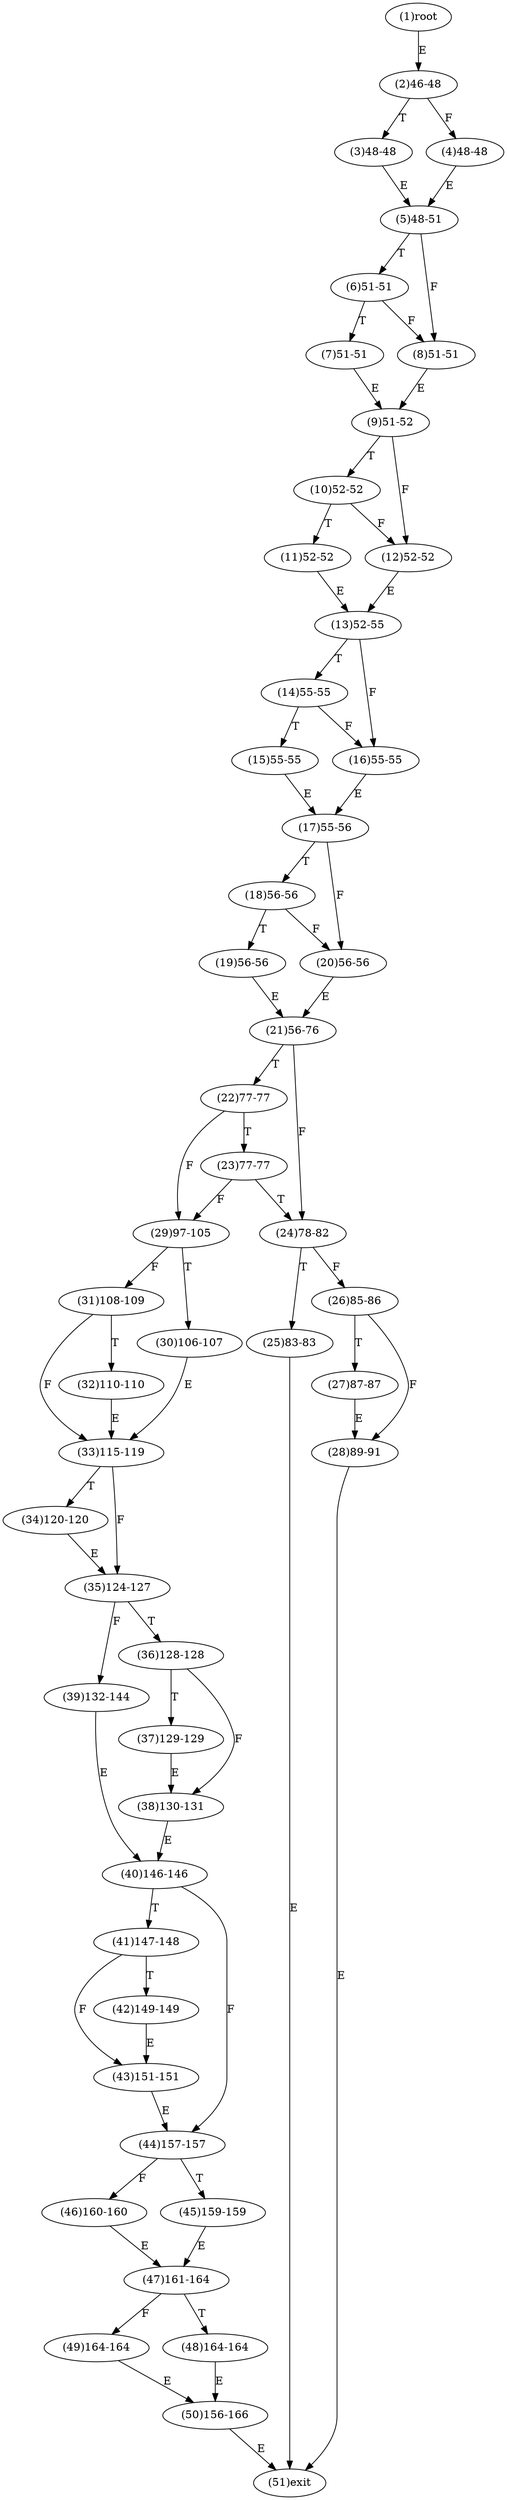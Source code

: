 digraph "" { 
1[ label="(1)root"];
2[ label="(2)46-48"];
3[ label="(3)48-48"];
4[ label="(4)48-48"];
5[ label="(5)48-51"];
6[ label="(6)51-51"];
7[ label="(7)51-51"];
8[ label="(8)51-51"];
9[ label="(9)51-52"];
10[ label="(10)52-52"];
11[ label="(11)52-52"];
12[ label="(12)52-52"];
13[ label="(13)52-55"];
14[ label="(14)55-55"];
15[ label="(15)55-55"];
17[ label="(17)55-56"];
16[ label="(16)55-55"];
19[ label="(19)56-56"];
18[ label="(18)56-56"];
21[ label="(21)56-76"];
20[ label="(20)56-56"];
23[ label="(23)77-77"];
22[ label="(22)77-77"];
25[ label="(25)83-83"];
24[ label="(24)78-82"];
27[ label="(27)87-87"];
26[ label="(26)85-86"];
29[ label="(29)97-105"];
28[ label="(28)89-91"];
31[ label="(31)108-109"];
30[ label="(30)106-107"];
34[ label="(34)120-120"];
35[ label="(35)124-127"];
32[ label="(32)110-110"];
33[ label="(33)115-119"];
38[ label="(38)130-131"];
39[ label="(39)132-144"];
36[ label="(36)128-128"];
37[ label="(37)129-129"];
42[ label="(42)149-149"];
43[ label="(43)151-151"];
40[ label="(40)146-146"];
41[ label="(41)147-148"];
46[ label="(46)160-160"];
47[ label="(47)161-164"];
44[ label="(44)157-157"];
45[ label="(45)159-159"];
51[ label="(51)exit"];
50[ label="(50)156-166"];
49[ label="(49)164-164"];
48[ label="(48)164-164"];
1->2[ label="E"];
2->4[ label="F"];
2->3[ label="T"];
3->5[ label="E"];
4->5[ label="E"];
5->8[ label="F"];
5->6[ label="T"];
6->8[ label="F"];
6->7[ label="T"];
7->9[ label="E"];
8->9[ label="E"];
9->12[ label="F"];
9->10[ label="T"];
10->12[ label="F"];
10->11[ label="T"];
11->13[ label="E"];
12->13[ label="E"];
13->16[ label="F"];
13->14[ label="T"];
14->16[ label="F"];
14->15[ label="T"];
15->17[ label="E"];
16->17[ label="E"];
17->20[ label="F"];
17->18[ label="T"];
18->20[ label="F"];
18->19[ label="T"];
19->21[ label="E"];
20->21[ label="E"];
21->24[ label="F"];
21->22[ label="T"];
22->29[ label="F"];
22->23[ label="T"];
23->29[ label="F"];
23->24[ label="T"];
24->26[ label="F"];
24->25[ label="T"];
25->51[ label="E"];
26->28[ label="F"];
26->27[ label="T"];
27->28[ label="E"];
28->51[ label="E"];
29->31[ label="F"];
29->30[ label="T"];
30->33[ label="E"];
31->33[ label="F"];
31->32[ label="T"];
32->33[ label="E"];
33->35[ label="F"];
33->34[ label="T"];
34->35[ label="E"];
35->39[ label="F"];
35->36[ label="T"];
36->38[ label="F"];
36->37[ label="T"];
37->38[ label="E"];
38->40[ label="E"];
39->40[ label="E"];
40->44[ label="F"];
40->41[ label="T"];
41->43[ label="F"];
41->42[ label="T"];
42->43[ label="E"];
43->44[ label="E"];
44->46[ label="F"];
44->45[ label="T"];
45->47[ label="E"];
46->47[ label="E"];
47->49[ label="F"];
47->48[ label="T"];
48->50[ label="E"];
49->50[ label="E"];
50->51[ label="E"];
}